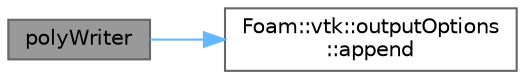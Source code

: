 digraph "polyWriter"
{
 // LATEX_PDF_SIZE
  bgcolor="transparent";
  edge [fontname=Helvetica,fontsize=10,labelfontname=Helvetica,labelfontsize=10];
  node [fontname=Helvetica,fontsize=10,shape=box,height=0.2,width=0.4];
  rankdir="LR";
  Node1 [id="Node000001",label="polyWriter",height=0.2,width=0.4,color="gray40", fillcolor="grey60", style="filled", fontcolor="black",tooltip=" "];
  Node1 -> Node2 [id="edge1_Node000001_Node000002",color="steelblue1",style="solid",tooltip=" "];
  Node2 [id="Node000002",label="Foam::vtk::outputOptions\l::append",height=0.2,width=0.4,color="grey40", fillcolor="white", style="filled",URL="$classFoam_1_1vtk_1_1outputOptions.html#a6a8b9c30bc2f33c8cfc1587545654798",tooltip=" "];
}
